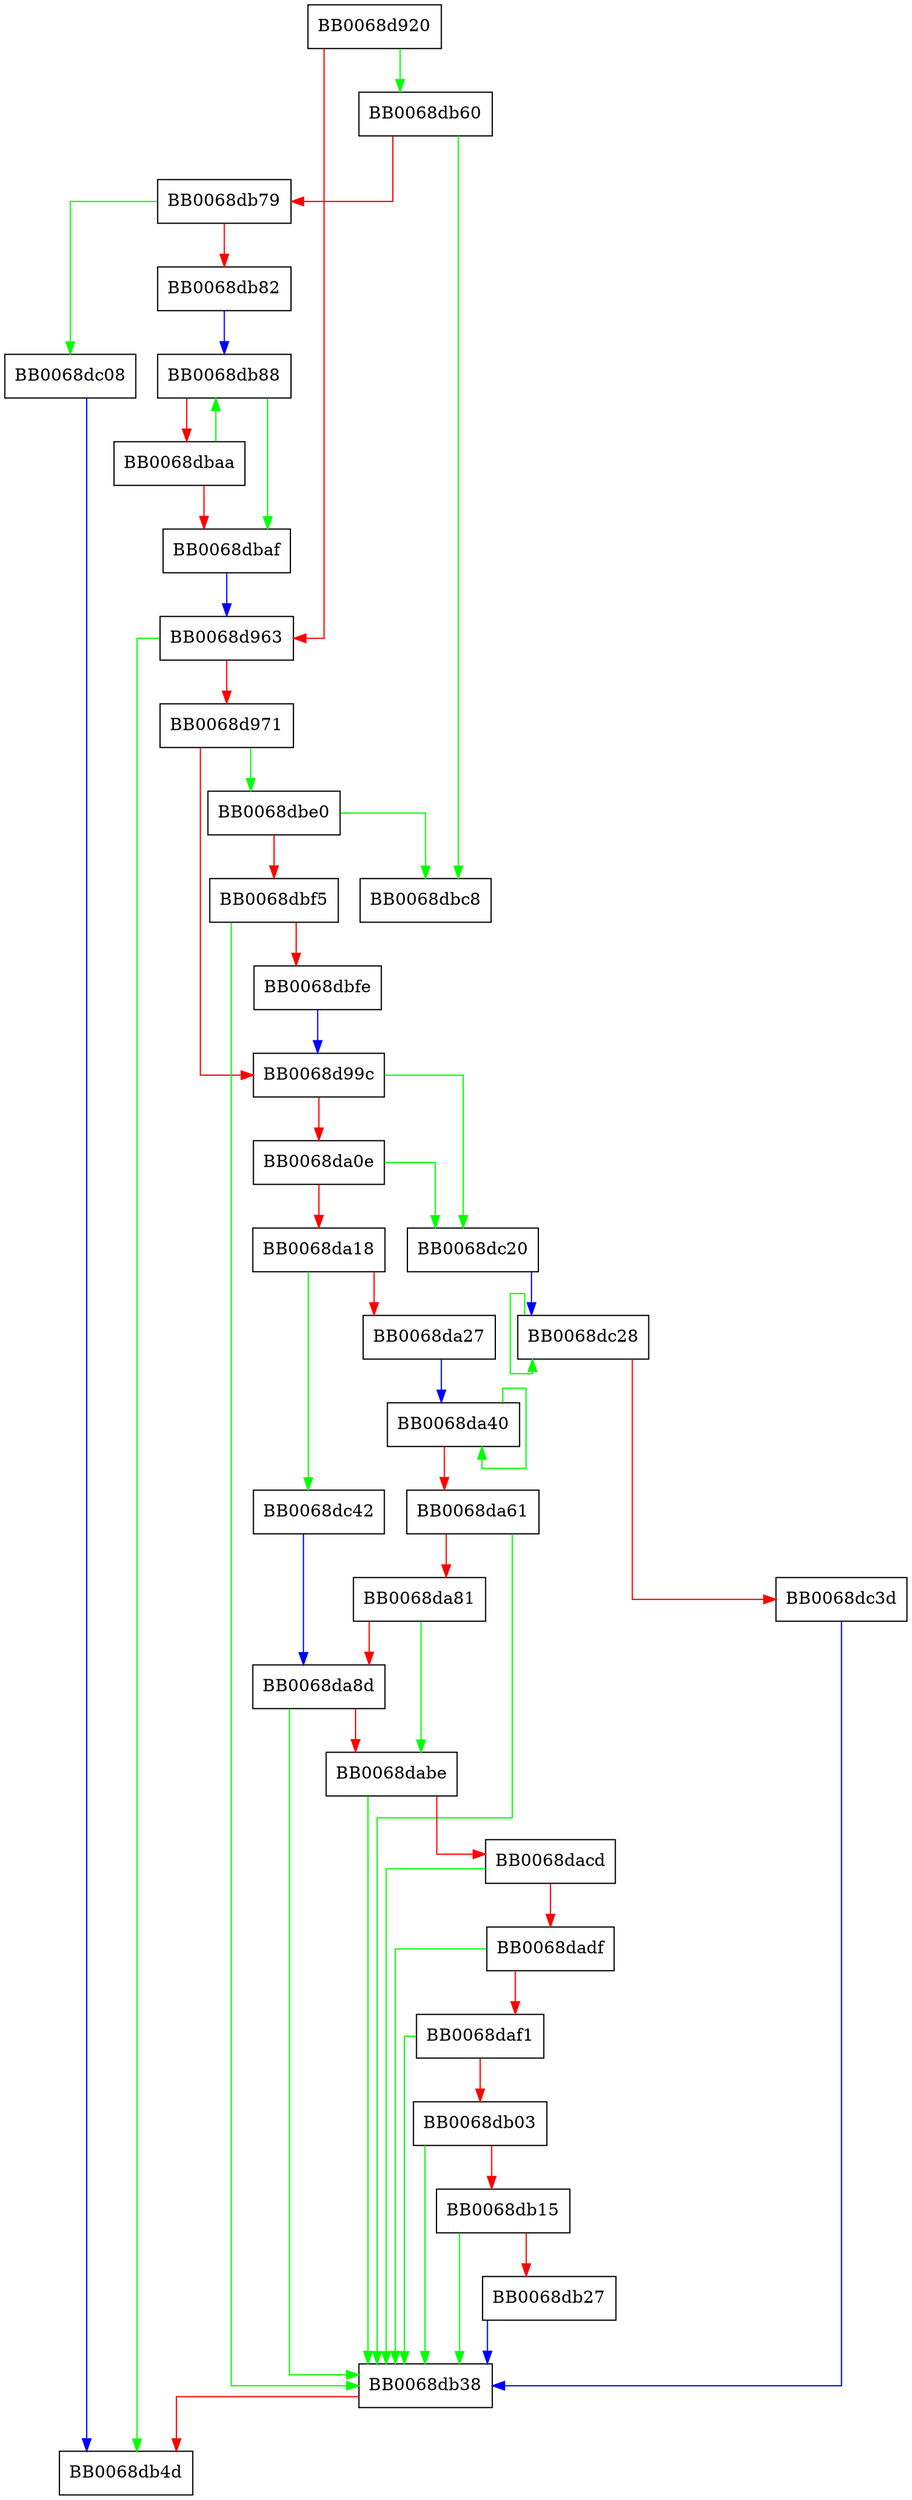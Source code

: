 digraph padlock_ofb_cipher {
  node [shape="box"];
  graph [splines=ortho];
  BB0068d920 -> BB0068db60 [color="green"];
  BB0068d920 -> BB0068d963 [color="red"];
  BB0068d963 -> BB0068db4d [color="green"];
  BB0068d963 -> BB0068d971 [color="red"];
  BB0068d971 -> BB0068dbe0 [color="green"];
  BB0068d971 -> BB0068d99c [color="red"];
  BB0068d99c -> BB0068dc20 [color="green"];
  BB0068d99c -> BB0068da0e [color="red"];
  BB0068da0e -> BB0068dc20 [color="green"];
  BB0068da0e -> BB0068da18 [color="red"];
  BB0068da18 -> BB0068dc42 [color="green"];
  BB0068da18 -> BB0068da27 [color="red"];
  BB0068da27 -> BB0068da40 [color="blue"];
  BB0068da40 -> BB0068da40 [color="green"];
  BB0068da40 -> BB0068da61 [color="red"];
  BB0068da61 -> BB0068db38 [color="green"];
  BB0068da61 -> BB0068da81 [color="red"];
  BB0068da81 -> BB0068dabe [color="green"];
  BB0068da81 -> BB0068da8d [color="red"];
  BB0068da8d -> BB0068db38 [color="green"];
  BB0068da8d -> BB0068dabe [color="red"];
  BB0068dabe -> BB0068db38 [color="green"];
  BB0068dabe -> BB0068dacd [color="red"];
  BB0068dacd -> BB0068db38 [color="green"];
  BB0068dacd -> BB0068dadf [color="red"];
  BB0068dadf -> BB0068db38 [color="green"];
  BB0068dadf -> BB0068daf1 [color="red"];
  BB0068daf1 -> BB0068db38 [color="green"];
  BB0068daf1 -> BB0068db03 [color="red"];
  BB0068db03 -> BB0068db38 [color="green"];
  BB0068db03 -> BB0068db15 [color="red"];
  BB0068db15 -> BB0068db38 [color="green"];
  BB0068db15 -> BB0068db27 [color="red"];
  BB0068db27 -> BB0068db38 [color="blue"];
  BB0068db38 -> BB0068db4d [color="red"];
  BB0068db60 -> BB0068dbc8 [color="green"];
  BB0068db60 -> BB0068db79 [color="red"];
  BB0068db79 -> BB0068dc08 [color="green"];
  BB0068db79 -> BB0068db82 [color="red"];
  BB0068db82 -> BB0068db88 [color="blue"];
  BB0068db88 -> BB0068dbaf [color="green"];
  BB0068db88 -> BB0068dbaa [color="red"];
  BB0068dbaa -> BB0068db88 [color="green"];
  BB0068dbaa -> BB0068dbaf [color="red"];
  BB0068dbaf -> BB0068d963 [color="blue"];
  BB0068dbe0 -> BB0068dbc8 [color="green"];
  BB0068dbe0 -> BB0068dbf5 [color="red"];
  BB0068dbf5 -> BB0068db38 [color="green"];
  BB0068dbf5 -> BB0068dbfe [color="red"];
  BB0068dbfe -> BB0068d99c [color="blue"];
  BB0068dc08 -> BB0068db4d [color="blue"];
  BB0068dc20 -> BB0068dc28 [color="blue"];
  BB0068dc28 -> BB0068dc28 [color="green"];
  BB0068dc28 -> BB0068dc3d [color="red"];
  BB0068dc3d -> BB0068db38 [color="blue"];
  BB0068dc42 -> BB0068da8d [color="blue"];
}